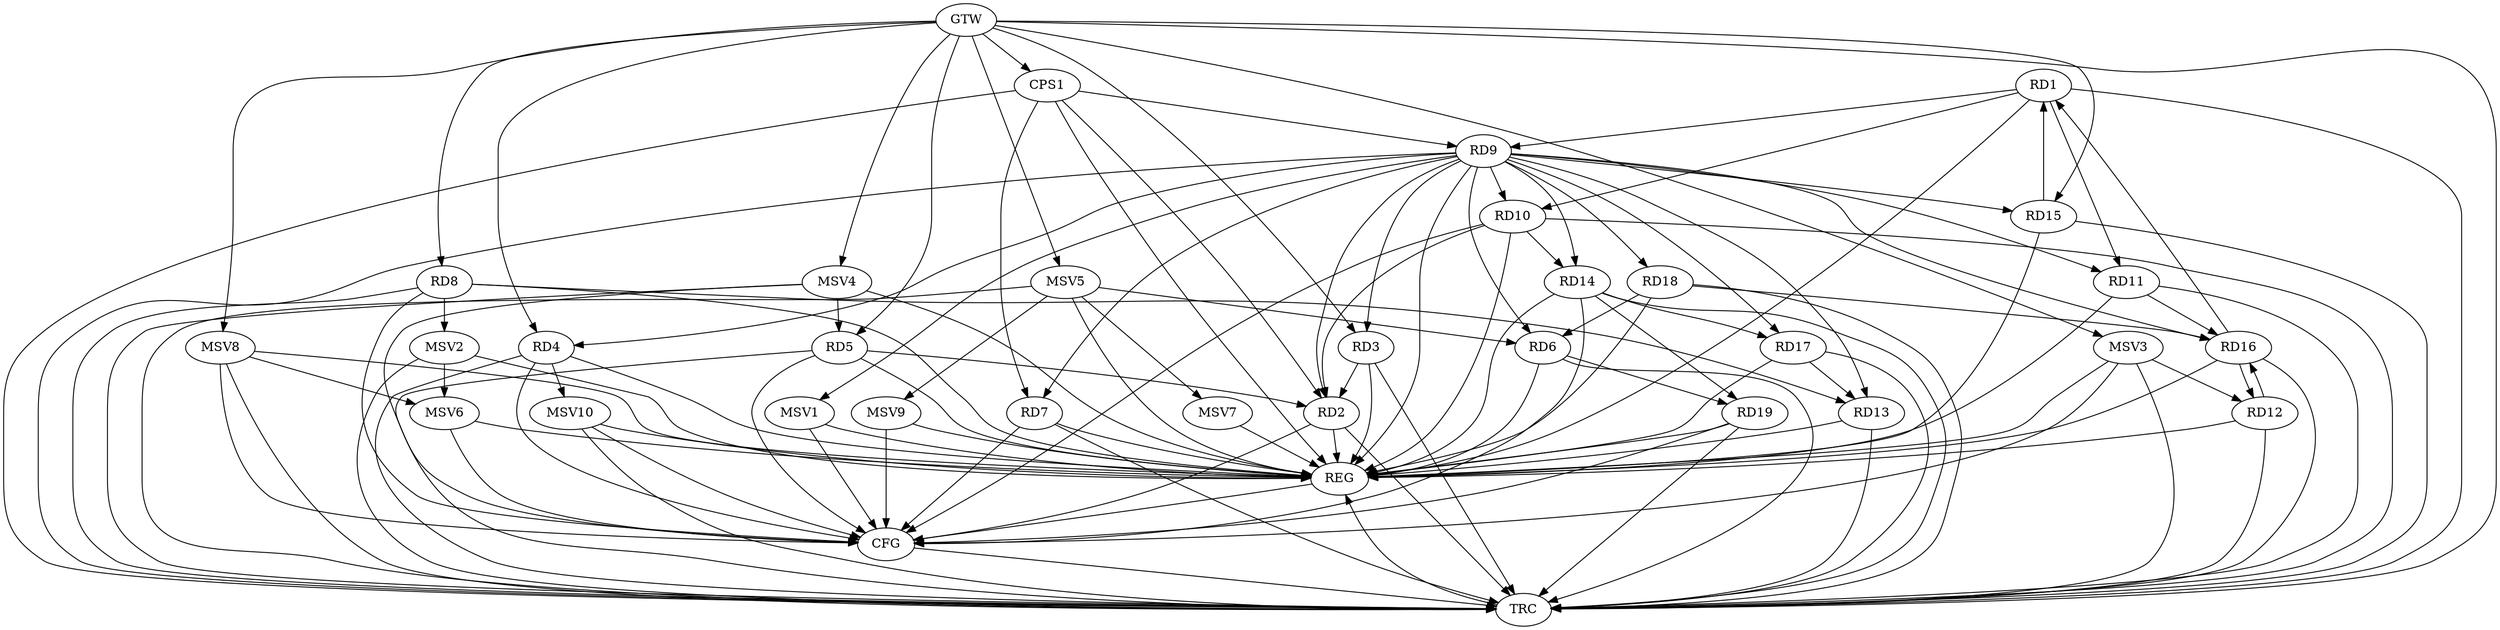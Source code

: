 strict digraph G {
  RD1 [ label="RD1" ];
  RD2 [ label="RD2" ];
  RD3 [ label="RD3" ];
  RD4 [ label="RD4" ];
  RD5 [ label="RD5" ];
  RD6 [ label="RD6" ];
  RD7 [ label="RD7" ];
  RD8 [ label="RD8" ];
  RD9 [ label="RD9" ];
  RD10 [ label="RD10" ];
  RD11 [ label="RD11" ];
  RD12 [ label="RD12" ];
  RD13 [ label="RD13" ];
  RD14 [ label="RD14" ];
  RD15 [ label="RD15" ];
  RD16 [ label="RD16" ];
  RD17 [ label="RD17" ];
  RD18 [ label="RD18" ];
  RD19 [ label="RD19" ];
  CPS1 [ label="CPS1" ];
  GTW [ label="GTW" ];
  REG [ label="REG" ];
  CFG [ label="CFG" ];
  TRC [ label="TRC" ];
  MSV1 [ label="MSV1" ];
  MSV2 [ label="MSV2" ];
  MSV3 [ label="MSV3" ];
  MSV4 [ label="MSV4" ];
  MSV5 [ label="MSV5" ];
  MSV6 [ label="MSV6" ];
  MSV7 [ label="MSV7" ];
  MSV8 [ label="MSV8" ];
  MSV9 [ label="MSV9" ];
  MSV10 [ label="MSV10" ];
  RD1 -> RD9;
  RD1 -> RD10;
  RD1 -> RD11;
  RD15 -> RD1;
  RD16 -> RD1;
  RD3 -> RD2;
  RD5 -> RD2;
  RD10 -> RD2;
  RD9 -> RD6;
  RD18 -> RD6;
  RD6 -> RD19;
  RD8 -> RD13;
  RD9 -> RD13;
  RD9 -> RD17;
  RD9 -> RD18;
  RD10 -> RD14;
  RD11 -> RD16;
  RD12 -> RD16;
  RD16 -> RD12;
  RD17 -> RD13;
  RD14 -> RD17;
  RD14 -> RD19;
  RD18 -> RD16;
  CPS1 -> RD2;
  CPS1 -> RD7;
  CPS1 -> RD9;
  GTW -> RD3;
  GTW -> RD4;
  GTW -> RD5;
  GTW -> RD8;
  GTW -> RD15;
  GTW -> CPS1;
  RD1 -> REG;
  RD2 -> REG;
  RD3 -> REG;
  RD4 -> REG;
  RD5 -> REG;
  RD6 -> REG;
  RD7 -> REG;
  RD8 -> REG;
  RD9 -> REG;
  RD10 -> REG;
  RD11 -> REG;
  RD12 -> REG;
  RD13 -> REG;
  RD14 -> REG;
  RD15 -> REG;
  RD16 -> REG;
  RD17 -> REG;
  RD18 -> REG;
  RD19 -> REG;
  CPS1 -> REG;
  RD4 -> CFG;
  RD7 -> CFG;
  RD14 -> CFG;
  RD5 -> CFG;
  RD19 -> CFG;
  RD10 -> CFG;
  RD2 -> CFG;
  RD8 -> CFG;
  REG -> CFG;
  RD1 -> TRC;
  RD2 -> TRC;
  RD3 -> TRC;
  RD4 -> TRC;
  RD5 -> TRC;
  RD6 -> TRC;
  RD7 -> TRC;
  RD8 -> TRC;
  RD9 -> TRC;
  RD10 -> TRC;
  RD11 -> TRC;
  RD12 -> TRC;
  RD13 -> TRC;
  RD14 -> TRC;
  RD15 -> TRC;
  RD16 -> TRC;
  RD17 -> TRC;
  RD18 -> TRC;
  RD19 -> TRC;
  CPS1 -> TRC;
  GTW -> TRC;
  CFG -> TRC;
  TRC -> REG;
  RD9 -> RD3;
  RD9 -> RD11;
  RD9 -> RD7;
  RD9 -> RD14;
  RD9 -> RD10;
  RD9 -> RD2;
  RD9 -> RD4;
  RD9 -> RD15;
  RD9 -> RD16;
  RD9 -> MSV1;
  MSV1 -> REG;
  MSV1 -> CFG;
  RD8 -> MSV2;
  MSV2 -> REG;
  MSV2 -> TRC;
  MSV3 -> RD12;
  GTW -> MSV3;
  MSV3 -> REG;
  MSV3 -> TRC;
  MSV3 -> CFG;
  MSV4 -> RD5;
  GTW -> MSV4;
  MSV4 -> REG;
  MSV4 -> TRC;
  MSV4 -> CFG;
  MSV5 -> RD6;
  GTW -> MSV5;
  MSV5 -> REG;
  MSV5 -> TRC;
  MSV2 -> MSV6;
  MSV6 -> REG;
  MSV6 -> CFG;
  MSV5 -> MSV7;
  MSV7 -> REG;
  MSV8 -> MSV6;
  GTW -> MSV8;
  MSV8 -> REG;
  MSV8 -> TRC;
  MSV8 -> CFG;
  MSV5 -> MSV9;
  MSV9 -> REG;
  MSV9 -> CFG;
  RD4 -> MSV10;
  MSV10 -> REG;
  MSV10 -> TRC;
  MSV10 -> CFG;
}
